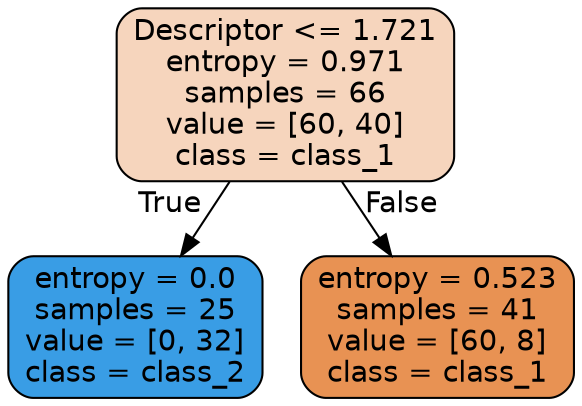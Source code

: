 digraph Tree {
node [shape=box, style="filled, rounded", color="black", fontname="helvetica"] ;
edge [fontname="helvetica"] ;
0 [label="Descriptor <= 1.721\nentropy = 0.971\nsamples = 66\nvalue = [60, 40]\nclass = class_1", fillcolor="#f6d5bd"] ;
1 [label="entropy = 0.0\nsamples = 25\nvalue = [0, 32]\nclass = class_2", fillcolor="#399de5"] ;
0 -> 1 [labeldistance=2.5, labelangle=45, headlabel="True"] ;
2 [label="entropy = 0.523\nsamples = 41\nvalue = [60, 8]\nclass = class_1", fillcolor="#e89253"] ;
0 -> 2 [labeldistance=2.5, labelangle=-45, headlabel="False"] ;
}